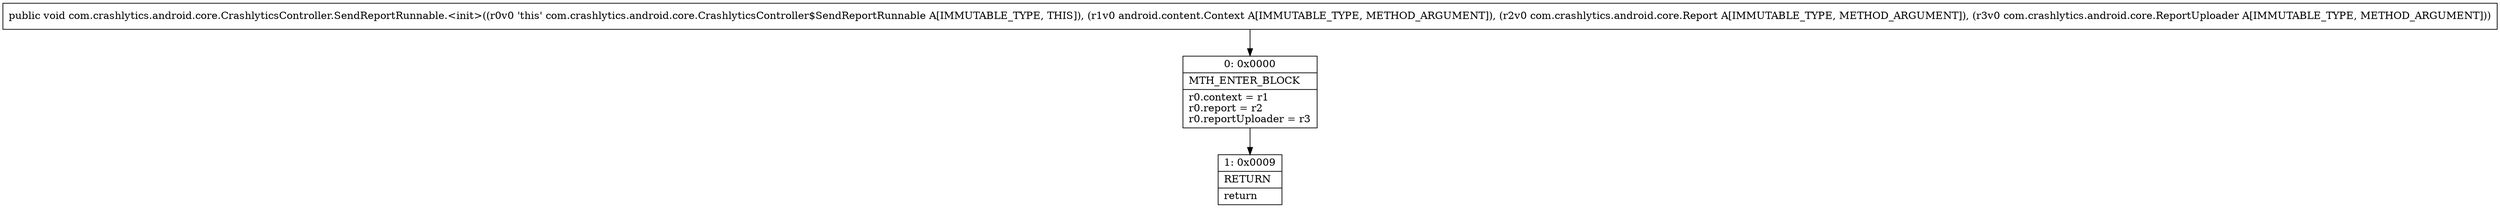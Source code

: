 digraph "CFG forcom.crashlytics.android.core.CrashlyticsController.SendReportRunnable.\<init\>(Landroid\/content\/Context;Lcom\/crashlytics\/android\/core\/Report;Lcom\/crashlytics\/android\/core\/ReportUploader;)V" {
Node_0 [shape=record,label="{0\:\ 0x0000|MTH_ENTER_BLOCK\l|r0.context = r1\lr0.report = r2\lr0.reportUploader = r3\l}"];
Node_1 [shape=record,label="{1\:\ 0x0009|RETURN\l|return\l}"];
MethodNode[shape=record,label="{public void com.crashlytics.android.core.CrashlyticsController.SendReportRunnable.\<init\>((r0v0 'this' com.crashlytics.android.core.CrashlyticsController$SendReportRunnable A[IMMUTABLE_TYPE, THIS]), (r1v0 android.content.Context A[IMMUTABLE_TYPE, METHOD_ARGUMENT]), (r2v0 com.crashlytics.android.core.Report A[IMMUTABLE_TYPE, METHOD_ARGUMENT]), (r3v0 com.crashlytics.android.core.ReportUploader A[IMMUTABLE_TYPE, METHOD_ARGUMENT])) }"];
MethodNode -> Node_0;
Node_0 -> Node_1;
}

